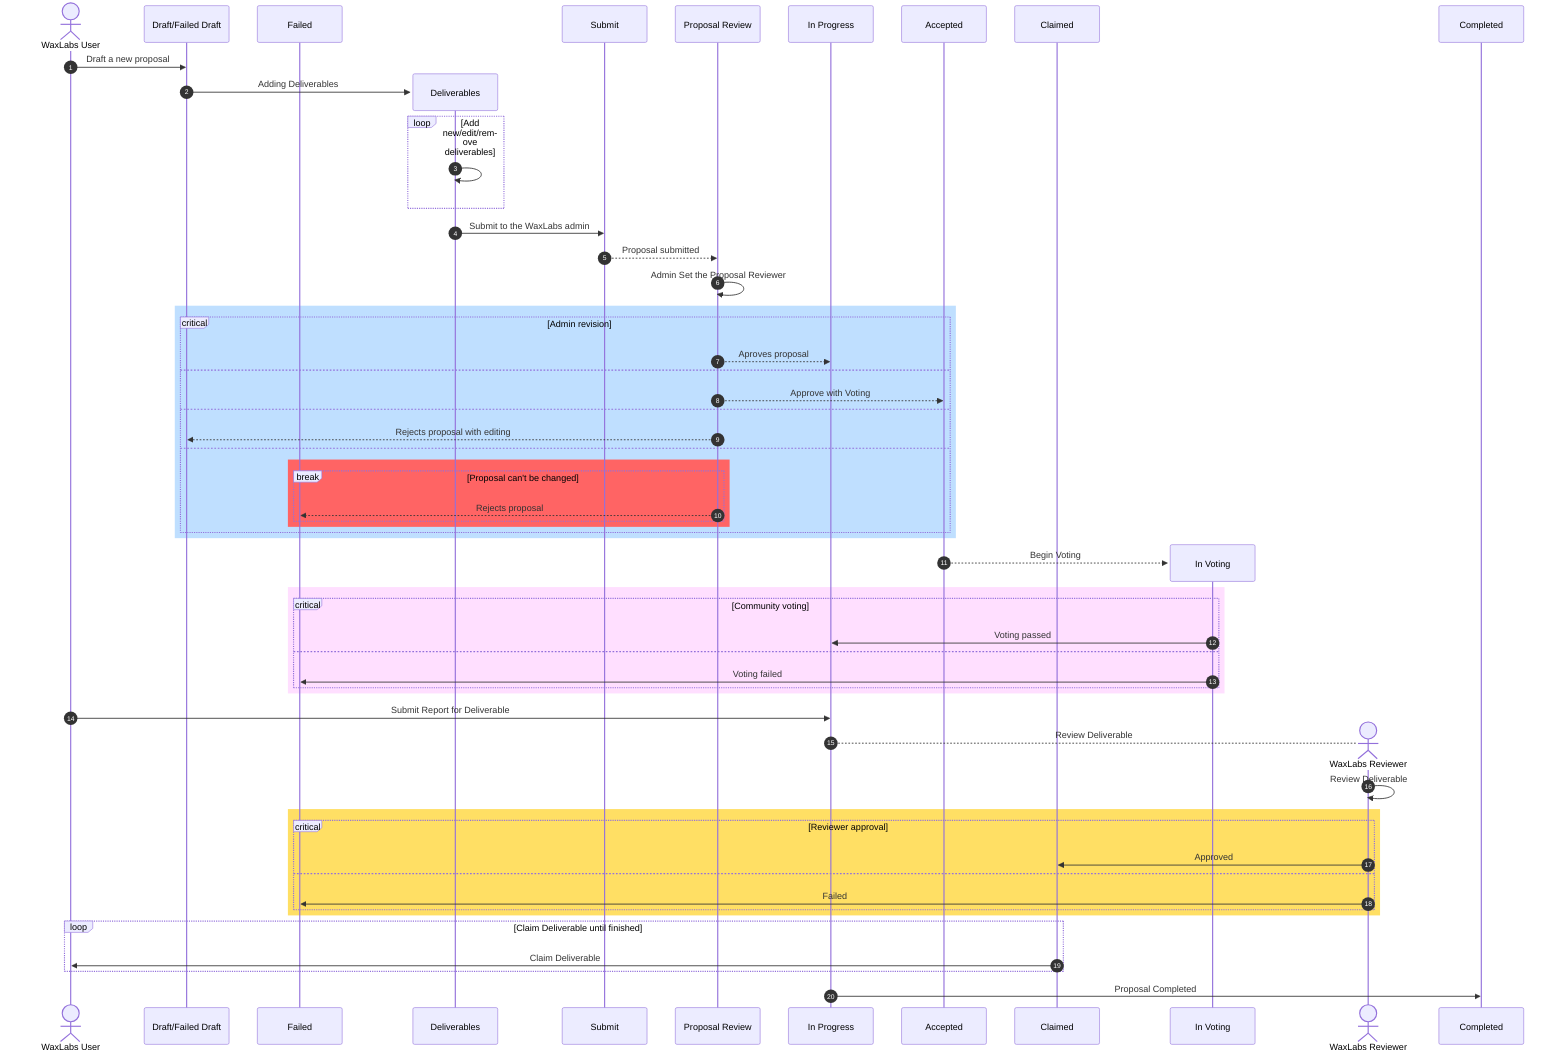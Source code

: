 sequenceDiagram
    autonumber
    actor U as WaxLabs User
    participant D as Draft/Failed Draft
    participant F as Failed

    U->>D: Draft a new proposal

    create participant Dv as Deliverables
    D->>Dv: Adding Deliverables

    loop Add new/edit/remove deliverables
        Dv->>Dv:
    end

    participant S as Submit
    Dv->>S:  Submit to the WaxLabs admin

    participant R as Proposal Review
    S-->>R:  Proposal submitted

    participant I as In Progress
    participant Ac as Accepted
    participant C as Claimed

    R->>R: Admin Set the Proposal Reviewer

    rect rgb(191, 223, 255)
        critical Admin revision
            R-->>I: Aproves proposal
        option
            R-->>Ac: Approve with Voting
        option
            R-->>D: Rejects proposal with editing
        option
            rect rgb(255, 100, 100)
                break Proposal can't be changed
                    R-->>F: Rejects proposal
                end
            end
        end
    end

    create participant V as In Voting
    Ac-->>V: Begin Voting
    rect rgb(255, 223, 255)
        critical Community voting
            V->>I: Voting passed
        option
            V->>F: Voting failed
        end
    end

    U->>I: Submit Report for Deliverable

    create actor Rr as WaxLabs Reviewer
    I-->Rr: Review Deliverable
    Rr->>Rr: Review Deliverable

    rect rgb(255, 223, 100)
        critical Reviewer approval
            Rr->>C: Approved
        option
            Rr->>F: Failed
        end
    end


    loop Claim Deliverable until finished
        C->>U: Claim Deliverable
    end

    I->>Completed: Proposal Completed